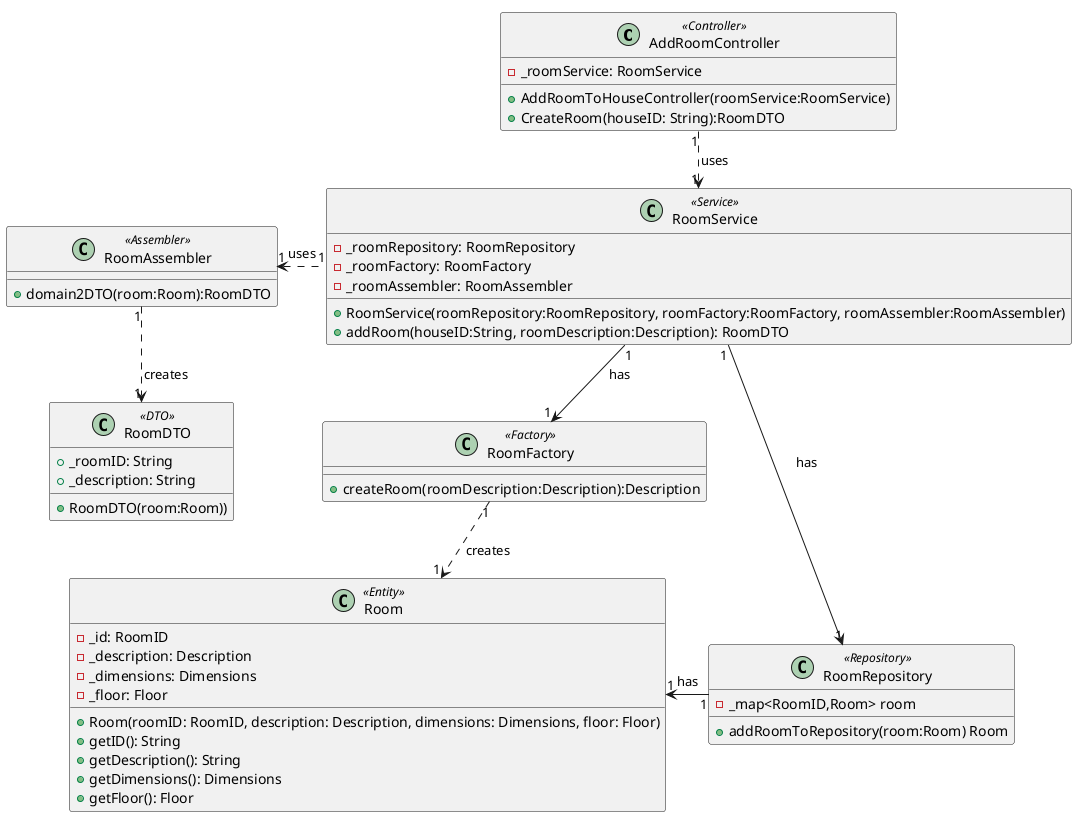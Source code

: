 @startuml
!pragma layout smetana

class AddRoomController<<Controller>> {
- _roomService: RoomService
+AddRoomToHouseController(roomService:RoomService)
+CreateRoom(houseID: String):RoomDTO
}

class RoomService <<Service>>{
- _roomRepository: RoomRepository
- _roomFactory: RoomFactory
- _roomAssembler: RoomAssembler
+RoomService(roomRepository:RoomRepository, roomFactory:RoomFactory, roomAssembler:RoomAssembler)
+addRoom(houseID:String, roomDescription:Description): RoomDTO
}

class RoomRepository <<Repository>>{
- _map<RoomID,Room> room
+addRoomToRepository(room:Room) Room
}

class RoomFactory <<Factory>>{
+createRoom(roomDescription:Description):Description
}

class RoomAssembler <<Assembler>>{
+domain2DTO(room:Room):RoomDTO
}

class RoomDTO <<DTO>>{
+ _roomID: String
+ _description: String
+RoomDTO(room:Room))
}

class Room <<Entity>>{
- _id: RoomID
- _description: Description
- _dimensions: Dimensions
- _floor: Floor
+Room(roomID: RoomID, description: Description, dimensions: Dimensions, floor: Floor)
+getID(): String
+getDescription(): String
+getDimensions(): Dimensions
+getFloor(): Floor
}


AddRoomController "1" .down.> "1" RoomService: uses
RoomService "1" -down-> "1" RoomFactory: has
RoomService "1" -right-> "1" RoomRepository: has
RoomRepository "1" -left-> "1" Room: has
RoomService "1" .left.> "1" RoomAssembler: uses
RoomAssembler "1" .down.> "1" RoomDTO: creates
RoomFactory "1" .down.> "1" Room: creates


@enduml
